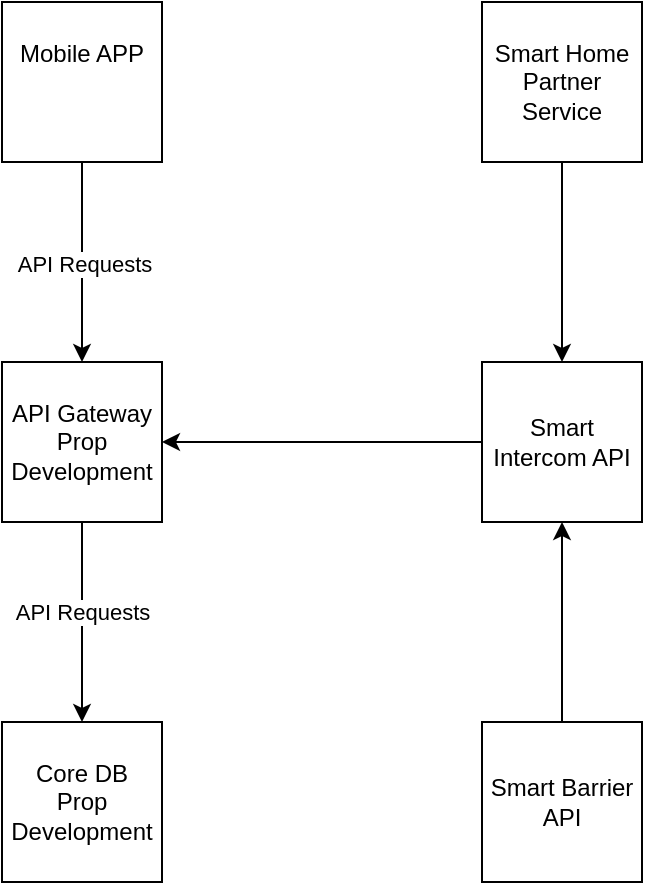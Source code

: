 <mxfile version="25.0.1">
  <diagram id="C5RBs43oDa-KdzZeNtuy" name="Page-1">
    <mxGraphModel dx="1114" dy="958" grid="1" gridSize="10" guides="1" tooltips="1" connect="1" arrows="1" fold="1" page="1" pageScale="1" pageWidth="827" pageHeight="1169" math="0" shadow="0">
      <root>
        <mxCell id="WIyWlLk6GJQsqaUBKTNV-0" />
        <mxCell id="WIyWlLk6GJQsqaUBKTNV-1" parent="WIyWlLk6GJQsqaUBKTNV-0" />
        <mxCell id="w-Dg_FMZNNHoTrlqX5Ny-0" value="Mobile APP&lt;div&gt;&lt;br&gt;&lt;/div&gt;&lt;div&gt;&lt;br&gt;&lt;/div&gt;" style="whiteSpace=wrap;html=1;aspect=fixed;" vertex="1" parent="WIyWlLk6GJQsqaUBKTNV-1">
          <mxGeometry x="120" y="100" width="80" height="80" as="geometry" />
        </mxCell>
        <mxCell id="w-Dg_FMZNNHoTrlqX5Ny-1" value="Smart Home Partner Service" style="whiteSpace=wrap;html=1;aspect=fixed;" vertex="1" parent="WIyWlLk6GJQsqaUBKTNV-1">
          <mxGeometry x="360" y="100" width="80" height="80" as="geometry" />
        </mxCell>
        <mxCell id="w-Dg_FMZNNHoTrlqX5Ny-2" value="&lt;div&gt;API Gateway&lt;br&gt;Prop Development&lt;/div&gt;" style="whiteSpace=wrap;html=1;aspect=fixed;" vertex="1" parent="WIyWlLk6GJQsqaUBKTNV-1">
          <mxGeometry x="120" y="280" width="80" height="80" as="geometry" />
        </mxCell>
        <mxCell id="w-Dg_FMZNNHoTrlqX5Ny-3" value="" style="endArrow=classic;html=1;rounded=0;entryX=0.5;entryY=0;entryDx=0;entryDy=0;exitX=0.5;exitY=1;exitDx=0;exitDy=0;" edge="1" parent="WIyWlLk6GJQsqaUBKTNV-1" source="w-Dg_FMZNNHoTrlqX5Ny-0" target="w-Dg_FMZNNHoTrlqX5Ny-2">
          <mxGeometry width="50" height="50" relative="1" as="geometry">
            <mxPoint x="390" y="520" as="sourcePoint" />
            <mxPoint x="440" y="470" as="targetPoint" />
          </mxGeometry>
        </mxCell>
        <mxCell id="w-Dg_FMZNNHoTrlqX5Ny-11" value="API Requests" style="edgeLabel;html=1;align=center;verticalAlign=middle;resizable=0;points=[];" vertex="1" connectable="0" parent="w-Dg_FMZNNHoTrlqX5Ny-3">
          <mxGeometry x="0.02" y="1" relative="1" as="geometry">
            <mxPoint as="offset" />
          </mxGeometry>
        </mxCell>
        <mxCell id="w-Dg_FMZNNHoTrlqX5Ny-4" value="Smart Intercom API" style="whiteSpace=wrap;html=1;aspect=fixed;" vertex="1" parent="WIyWlLk6GJQsqaUBKTNV-1">
          <mxGeometry x="360" y="280" width="80" height="80" as="geometry" />
        </mxCell>
        <mxCell id="w-Dg_FMZNNHoTrlqX5Ny-5" value="" style="endArrow=classic;html=1;rounded=0;entryX=0.5;entryY=0;entryDx=0;entryDy=0;exitX=0.5;exitY=1;exitDx=0;exitDy=0;" edge="1" parent="WIyWlLk6GJQsqaUBKTNV-1" source="w-Dg_FMZNNHoTrlqX5Ny-1" target="w-Dg_FMZNNHoTrlqX5Ny-4">
          <mxGeometry width="50" height="50" relative="1" as="geometry">
            <mxPoint x="170" y="190" as="sourcePoint" />
            <mxPoint x="170" y="290" as="targetPoint" />
          </mxGeometry>
        </mxCell>
        <mxCell id="w-Dg_FMZNNHoTrlqX5Ny-6" value="Smart Barrier API" style="whiteSpace=wrap;html=1;aspect=fixed;" vertex="1" parent="WIyWlLk6GJQsqaUBKTNV-1">
          <mxGeometry x="360" y="460" width="80" height="80" as="geometry" />
        </mxCell>
        <mxCell id="w-Dg_FMZNNHoTrlqX5Ny-7" value="" style="endArrow=classic;html=1;rounded=0;exitX=0.5;exitY=0;exitDx=0;exitDy=0;entryX=0.5;entryY=1;entryDx=0;entryDy=0;" edge="1" parent="WIyWlLk6GJQsqaUBKTNV-1" source="w-Dg_FMZNNHoTrlqX5Ny-6" target="w-Dg_FMZNNHoTrlqX5Ny-4">
          <mxGeometry width="50" height="50" relative="1" as="geometry">
            <mxPoint x="390" y="520" as="sourcePoint" />
            <mxPoint x="500" y="420" as="targetPoint" />
          </mxGeometry>
        </mxCell>
        <mxCell id="w-Dg_FMZNNHoTrlqX5Ny-8" value="" style="endArrow=classic;html=1;rounded=0;entryX=1;entryY=0.5;entryDx=0;entryDy=0;exitX=0;exitY=0.5;exitDx=0;exitDy=0;" edge="1" parent="WIyWlLk6GJQsqaUBKTNV-1" source="w-Dg_FMZNNHoTrlqX5Ny-4" target="w-Dg_FMZNNHoTrlqX5Ny-2">
          <mxGeometry width="50" height="50" relative="1" as="geometry">
            <mxPoint x="390" y="520" as="sourcePoint" />
            <mxPoint x="440" y="470" as="targetPoint" />
          </mxGeometry>
        </mxCell>
        <mxCell id="w-Dg_FMZNNHoTrlqX5Ny-9" value="&lt;div&gt;Core DB&lt;br&gt;Prop&lt;br&gt;Development&lt;/div&gt;" style="whiteSpace=wrap;html=1;aspect=fixed;" vertex="1" parent="WIyWlLk6GJQsqaUBKTNV-1">
          <mxGeometry x="120" y="460" width="80" height="80" as="geometry" />
        </mxCell>
        <mxCell id="w-Dg_FMZNNHoTrlqX5Ny-10" value="" style="endArrow=classic;html=1;rounded=0;entryX=0.5;entryY=0;entryDx=0;entryDy=0;exitX=0.5;exitY=1;exitDx=0;exitDy=0;" edge="1" parent="WIyWlLk6GJQsqaUBKTNV-1" source="w-Dg_FMZNNHoTrlqX5Ny-2" target="w-Dg_FMZNNHoTrlqX5Ny-9">
          <mxGeometry width="50" height="50" relative="1" as="geometry">
            <mxPoint x="40" y="490" as="sourcePoint" />
            <mxPoint x="90" y="440" as="targetPoint" />
          </mxGeometry>
        </mxCell>
        <mxCell id="w-Dg_FMZNNHoTrlqX5Ny-12" value="API Requests" style="edgeLabel;html=1;align=center;verticalAlign=middle;resizable=0;points=[];" vertex="1" connectable="0" parent="w-Dg_FMZNNHoTrlqX5Ny-10">
          <mxGeometry x="-0.1" relative="1" as="geometry">
            <mxPoint as="offset" />
          </mxGeometry>
        </mxCell>
      </root>
    </mxGraphModel>
  </diagram>
</mxfile>
